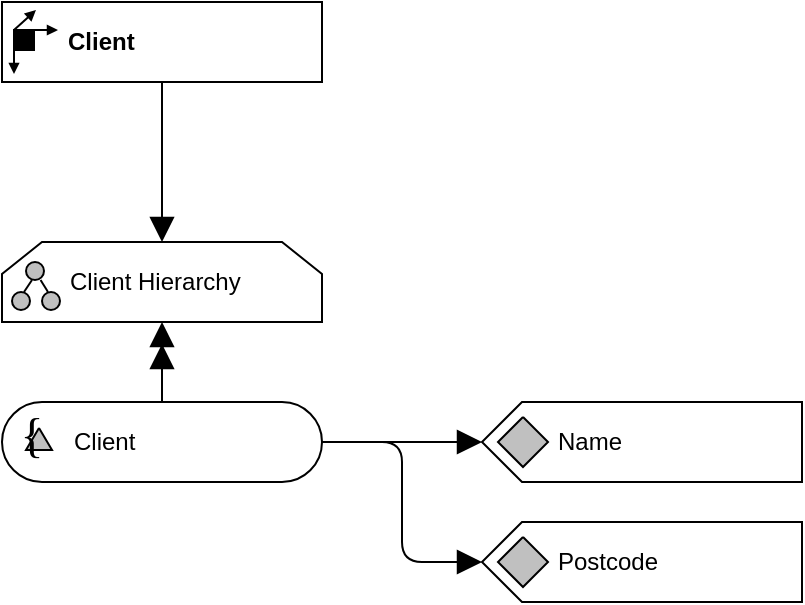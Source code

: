 <mxfile version="25.0.3">
  <diagram name="Seite-1" id="CCC2z3hEY1J2GmuJgtqm">
    <mxGraphModel dx="1293" dy="697" grid="1" gridSize="10" guides="1" tooltips="1" connect="1" arrows="1" fold="1" page="1" pageScale="1" pageWidth="827" pageHeight="1169" math="0" shadow="0">
      <root>
        <mxCell id="0" />
        <mxCell id="1" parent="0" />
        <object label="Client" btelligentShapeType="Dimension" btelligentLibrary="ADAPT" id="Q3E0rVoIe7EGEsI8NTwv-1">
          <mxCell style="group;fillColor=default;verticalAlign=middle;align=left;spacingLeft=31;fontStyle=1;connectable=1;whiteSpace=wrap;" vertex="1" connectable="0" parent="1">
            <mxGeometry x="120" y="120" width="160" height="40" as="geometry" />
          </mxCell>
        </object>
        <object label="GGG" id="Q3E0rVoIe7EGEsI8NTwv-2">
          <mxCell style="rounded=0;whiteSpace=wrap;html=1;noLabel=1;container=0;editable=0;movable=1;resizable=1;rotatable=1;deletable=1;locked=0;connectable=0;fillColor=none;" vertex="1" parent="Q3E0rVoIe7EGEsI8NTwv-1">
            <mxGeometry width="160" height="40" as="geometry" />
          </mxCell>
        </object>
        <mxCell id="Q3E0rVoIe7EGEsI8NTwv-3" value="" style="rounded=0;whiteSpace=wrap;html=1;fillColor=#000000;fontColor=#ffffff;strokeColor=#000000;strokeWidth=1;deletable=1;cloneable=0;movable=1;editable=1;resizable=1;rotatable=1;locked=0;connectable=1;container=0;expand=0;recursiveResize=0;allowArrows=0;" vertex="1" parent="Q3E0rVoIe7EGEsI8NTwv-1">
          <mxGeometry x="6.0" y="14" width="10" height="10" as="geometry" />
        </mxCell>
        <mxCell id="Q3E0rVoIe7EGEsI8NTwv-4" value="" style="endArrow=block;html=1;rounded=0;endFill=1;startSize=2;endSize=3;strokeWidth=1;deletable=1;cloneable=0;movable=1;editable=1;resizable=1;rotatable=1;locked=0;connectable=1;" edge="1" parent="Q3E0rVoIe7EGEsI8NTwv-1">
          <mxGeometry width="50" height="50" relative="1" as="geometry">
            <mxPoint x="15.0" y="14" as="sourcePoint" />
            <mxPoint x="28.0" y="14" as="targetPoint" />
          </mxGeometry>
        </mxCell>
        <mxCell id="Q3E0rVoIe7EGEsI8NTwv-5" value="" style="endArrow=block;html=1;rounded=0;endFill=1;startSize=2;endSize=3;strokeWidth=1;deletable=1;cloneable=0;movable=1;editable=1;resizable=1;rotatable=1;locked=0;connectable=1;" edge="1" parent="Q3E0rVoIe7EGEsI8NTwv-1">
          <mxGeometry width="50" height="50" relative="1" as="geometry">
            <mxPoint x="6.0" y="22" as="sourcePoint" />
            <mxPoint x="6.0" y="36" as="targetPoint" />
          </mxGeometry>
        </mxCell>
        <mxCell id="Q3E0rVoIe7EGEsI8NTwv-6" value="" style="endArrow=block;html=1;rounded=0;endFill=1;startSize=2;endSize=3;strokeWidth=1;deletable=1;cloneable=0;movable=1;editable=1;resizable=1;rotatable=1;locked=0;connectable=1;" edge="1" parent="Q3E0rVoIe7EGEsI8NTwv-1">
          <mxGeometry width="50" height="50" relative="1" as="geometry">
            <mxPoint x="6.0" y="14" as="sourcePoint" />
            <mxPoint x="17.0" y="4" as="targetPoint" />
          </mxGeometry>
        </mxCell>
        <object label="Client Hierarchy" btelligentShapeType="Hierarchy" btelligentLibrary="ADAPT" id="Q3E0rVoIe7EGEsI8NTwv-7">
          <mxCell style="group;fillColor=default;verticalAlign=middle;align=left;spacingLeft=32;connectable=1;whiteSpace=wrap;" vertex="1" connectable="0" parent="1">
            <mxGeometry x="120" y="240" width="160" height="40" as="geometry" />
          </mxCell>
        </object>
        <mxCell id="Q3E0rVoIe7EGEsI8NTwv-8" value="Hierarchy" style="shape=loopLimit;whiteSpace=wrap;html=1;size=20;verticalAlign=middle;spacingLeft=37;align=left;container=0;fillColor=none;noLabel=1;editable=0;movable=1;resizable=1;rotatable=1;deletable=1;locked=0;connectable=0;" vertex="1" parent="Q3E0rVoIe7EGEsI8NTwv-7">
          <mxGeometry width="160" height="40" as="geometry" />
        </mxCell>
        <mxCell id="Q3E0rVoIe7EGEsI8NTwv-9" value="" style="group;movable=1;resizable=1;rotatable=1;deletable=1;editable=1;locked=0;connectable=1;" vertex="1" connectable="0" parent="Q3E0rVoIe7EGEsI8NTwv-7">
          <mxGeometry x="5" y="10" width="24" height="24" as="geometry" />
        </mxCell>
        <mxCell id="Q3E0rVoIe7EGEsI8NTwv-10" style="vsdxID=8;fillColor=#C0C0C0;gradientColor=none;shape=stencil(rVFBDsIwDHtNj5VCK14wxj8ilm0VZZ3SAuX3tAoIBhwQ4mbHjhMlyjZxxJmUgZg47OnsujQqu1HGuGkkdqkgZVtlmz4wDRyOUyd8xuqs6BBONSFLH9QOAxdha6FbcSLvisR5oQEvvfegFXyMgqwxu6g5JEwuTIupHnkgXcbo3uNwyxEpnonmt/Ivi/1nLfhirQIeZ+6d9/KlZ/31LaUkL7XtFQ==);strokeColor=#000000;spacingTop=-3;spacingBottom=-3;spacingLeft=-3;spacingRight=-3;points=[];labelBackgroundColor=none;rounded=0;html=1;whiteSpace=wrap;container=0;" vertex="1" parent="Q3E0rVoIe7EGEsI8NTwv-9">
          <mxGeometry y="15" width="9" height="9" as="geometry" />
        </mxCell>
        <mxCell id="Q3E0rVoIe7EGEsI8NTwv-11" style="vsdxID=9;fillColor=#C0C0C0;gradientColor=none;shape=stencil(rVFBDsIwDHtNj5VCK14wxj8ilm0VZZ3SAuX3tAoIBhwQ4mbHjhMlyjZxxJmUgZg47OnsujQqu1HGuGkkdqkgZVtlmz4wDRyOUyd8xuqs6BBONSFLH9QOAxdha6FbcSLvisR5oQEvvfegFXyMgqwxu6g5JEwuTIupHnkgXcbo3uNwyxEpnonmt/Ivi/1nLfhirQIeZ+6d9/KlZ/31LaUkL7XtFQ==);strokeColor=#000000;spacingTop=-3;spacingBottom=-3;spacingLeft=-3;spacingRight=-3;points=[];labelBackgroundColor=none;rounded=0;html=1;whiteSpace=wrap;container=0;" vertex="1" parent="Q3E0rVoIe7EGEsI8NTwv-9">
          <mxGeometry x="15" y="15" width="9" height="9" as="geometry" />
        </mxCell>
        <mxCell id="Q3E0rVoIe7EGEsI8NTwv-12" style="vsdxID=10;fillColor=#C0C0C0;gradientColor=none;shape=stencil(rVFBDsIwDHtNj5VCK14wxj8ilm0VZZ3SAuX3tAoIBhwQ4mbHjhMlyjZxxJmUgZg47OnsujQqu1HGuGkkdqkgZVtlmz4wDRyOUyd8xuqs6BBONSFLH9QOAxdha6FbcSLvisR5oQEvvfegFXyMgqwxu6g5JEwuTIupHnkgXcbo3uNwyxEpnonmt/Ivi/1nLfhirQIeZ+6d9/KlZ/31LaUkL7XtFQ==);strokeColor=#000000;spacingTop=-3;spacingBottom=-3;spacingLeft=-3;spacingRight=-3;points=[];labelBackgroundColor=none;rounded=0;html=1;whiteSpace=wrap;container=0;" vertex="1" parent="Q3E0rVoIe7EGEsI8NTwv-9">
          <mxGeometry x="7" width="9" height="9" as="geometry" />
        </mxCell>
        <mxCell id="Q3E0rVoIe7EGEsI8NTwv-13" value="" style="vsdxID=11;edgeStyle=none;startArrow=none;endArrow=none;startSize=5;endSize=5;strokeColor=#000000;spacingTop=-3;spacingBottom=-3;spacingLeft=-3;spacingRight=-3;verticalAlign=middle;html=1;labelBackgroundColor=none;rounded=0;" edge="1" parent="Q3E0rVoIe7EGEsI8NTwv-9">
          <mxGeometry relative="1" as="geometry">
            <Array as="points" />
            <mxPoint x="6" y="15" as="sourcePoint" />
            <mxPoint x="10" y="9" as="targetPoint" />
          </mxGeometry>
        </mxCell>
        <mxCell id="Q3E0rVoIe7EGEsI8NTwv-14" value="" style="vsdxID=12;edgeStyle=none;startArrow=none;endArrow=none;startSize=5;endSize=5;strokeColor=#000000;spacingTop=-3;spacingBottom=-3;spacingLeft=-3;spacingRight=-3;verticalAlign=middle;html=1;labelBackgroundColor=none;rounded=0;" edge="1" parent="Q3E0rVoIe7EGEsI8NTwv-9" target="Q3E0rVoIe7EGEsI8NTwv-12">
          <mxGeometry relative="1" as="geometry">
            <Array as="points" />
            <mxPoint x="18" y="15" as="sourcePoint" />
            <mxPoint x="15" y="9" as="targetPoint" />
          </mxGeometry>
        </mxCell>
        <object label="Client" btelligentShapeType="HierarchyLevel" btelligentLibrary="ADAPT" id="Q3E0rVoIe7EGEsI8NTwv-15">
          <mxCell style="group;fillColor=default;verticalAlign=middle;align=left;spacingLeft=34;connectable=1;whiteSpace=wrap;" vertex="1" connectable="0" parent="1">
            <mxGeometry x="120" y="320" width="160" height="40" as="geometry" />
          </mxCell>
        </object>
        <mxCell id="Q3E0rVoIe7EGEsI8NTwv-16" value="" style="group;movable=0;resizable=0;rotatable=0;deletable=0;editable=0;locked=1;connectable=0;" vertex="1" connectable="0" parent="Q3E0rVoIe7EGEsI8NTwv-15">
          <mxGeometry x="3" y="2" width="30" height="30" as="geometry" />
        </mxCell>
        <mxCell id="Q3E0rVoIe7EGEsI8NTwv-17" value="&lt;div style=&quot;font-size: 1px&quot;&gt;&lt;/div&gt;" style="verticalAlign=middle;align=center;overflow=width;vsdxID=9;fillColor=#C0C0C0;gradientColor=none;shape=stencil(UzV2Ls5ILEhVNTIoLinKz04tz0wpyVA1dlE1MsrMy0gtyiwBslSNXVWNndPyi1LTi/JL81Ig/IJEkEoQKze/DGRCBUSfqQFIi5FBJYQL4blBVOZk5iGpRFVoaIBHKUySKMX4XABkIByelpmTA/E3sjy6R4FCkEAydgUA);strokeColor=#000000;spacingTop=-3;spacingBottom=-3;spacingLeft=-3;spacingRight=-3;points=[];labelBackgroundColor=none;rounded=0;html=1;whiteSpace=wrap;container=0;" vertex="1" parent="Q3E0rVoIe7EGEsI8NTwv-16">
          <mxGeometry x="9" y="11" width="13" height="11" as="geometry" />
        </mxCell>
        <mxCell id="Q3E0rVoIe7EGEsI8NTwv-18" value="&lt;div style=&quot;font-size: 24px;&quot;&gt;&lt;font style=&quot;font-size: 24px; font-family: Calibri; color: rgb(0, 0, 0); direction: ltr; letter-spacing: 0px; line-height: 120%; opacity: 1;&quot;&gt;{&amp;nbsp;  }&lt;br style=&quot;font-size: 24px;&quot;&gt;&lt;/font&gt;&lt;/div&gt;" style="verticalAlign=middle;align=center;overflow=width;vsdxID=10;fillColor=none;gradientColor=none;shape=stencil(nZBLDoAgDERP0z3SIyjew0SURgSD+Lu9kMZoXLhwN9O+tukAlrNpJg1SzDH4QW/URgNYgZTkjA4UkwJUgGXng+6DX1zLfmoymdXo17xh5zmRJ6Q42BWCfc2oJfdAr+Yv+AP9Cb7OJ3H/2JG1HNGz/84klThPVCc=);strokeColor=none;spacingTop=0;spacingBottom=0;spacingLeft=0;spacingRight=0;points=[];labelBackgroundColor=none;rounded=0;html=1;whiteSpace=wrap;container=0;fontSize=24;fontStyle=0;horizontal=1;" vertex="1" parent="Q3E0rVoIe7EGEsI8NTwv-16">
          <mxGeometry width="30" height="30" as="geometry" />
        </mxCell>
        <object label="" ADAPT="Hierarchy Level" id="Q3E0rVoIe7EGEsI8NTwv-19">
          <mxCell style="rounded=1;whiteSpace=wrap;html=1;arcSize=50;fillColor=none;noLabel=1;connectable=0;editable=0;" vertex="1" parent="Q3E0rVoIe7EGEsI8NTwv-15">
            <mxGeometry width="160" height="40" as="geometry" />
          </mxCell>
        </object>
        <object label="Postcode" btelligentShapeType="Attribute" btelligentLibrary="ADAPT" id="Q3E0rVoIe7EGEsI8NTwv-20">
          <mxCell style="group;fillColor=default;connectable=1;verticalAlign=middle;align=left;spacingLeft=36;whiteSpace=wrap;spacingRight=2;" vertex="1" connectable="0" parent="1">
            <mxGeometry x="360" y="380" width="160" height="40" as="geometry" />
          </mxCell>
        </object>
        <object label="" ADAPT="Attribute" id="Q3E0rVoIe7EGEsI8NTwv-21">
          <mxCell style="shape=singleArrow;direction=west;whiteSpace=wrap;html=1;arrowWidth=1;arrowSize=0.125;align=left;spacingLeft=37;container=0;fillColor=none;noLabel=1;connectable=0;editable=0;" vertex="1" parent="Q3E0rVoIe7EGEsI8NTwv-20">
            <mxGeometry width="160" height="40" as="geometry" />
          </mxCell>
        </object>
        <mxCell id="Q3E0rVoIe7EGEsI8NTwv-22" style="vsdxID=7;fillColor=#C0C0C0;gradientColor=none;shape=stencil(nZBNDoQgDIVP0z3SeALFe5iI0gwDBvHv9kIaM+rCxezea7++pA+wmkw7apBiisF/9EpdNIA1SEnO6EAxKUAFWPU+6CH42XXsxzaTWX39khM2vitFPpFiZ8uuYdKSu5B3sHwhH5mFeGHP5R+5NzKJ34s9WcsNXffPStKI60R1AA==);strokeColor=#000000;spacingTop=-3;spacingBottom=-3;spacingLeft=-3;spacingRight=-3;points=[];labelBackgroundColor=none;rounded=0;html=1;whiteSpace=wrap;container=0;" vertex="1" parent="Q3E0rVoIe7EGEsI8NTwv-20">
          <mxGeometry x="8" y="7.5" width="25" height="25" as="geometry" />
        </mxCell>
        <object label="Name" btelligentShapeType="Attribute" btelligentLibrary="ADAPT" id="Q3E0rVoIe7EGEsI8NTwv-23">
          <mxCell style="group;fillColor=default;connectable=1;verticalAlign=middle;align=left;spacingLeft=36;whiteSpace=wrap;spacingRight=2;" vertex="1" connectable="0" parent="1">
            <mxGeometry x="360" y="320" width="160" height="40" as="geometry" />
          </mxCell>
        </object>
        <object label="" ADAPT="Attribute" id="Q3E0rVoIe7EGEsI8NTwv-24">
          <mxCell style="shape=singleArrow;direction=west;whiteSpace=wrap;html=1;arrowWidth=1;arrowSize=0.125;align=left;spacingLeft=37;container=0;fillColor=none;noLabel=1;connectable=0;editable=0;" vertex="1" parent="Q3E0rVoIe7EGEsI8NTwv-23">
            <mxGeometry width="160" height="40" as="geometry" />
          </mxCell>
        </object>
        <mxCell id="Q3E0rVoIe7EGEsI8NTwv-25" style="vsdxID=7;fillColor=#C0C0C0;gradientColor=none;shape=stencil(nZBNDoQgDIVP0z3SeALFe5iI0gwDBvHv9kIaM+rCxezea7++pA+wmkw7apBiisF/9EpdNIA1SEnO6EAxKUAFWPU+6CH42XXsxzaTWX39khM2vitFPpFiZ8uuYdKSu5B3sHwhH5mFeGHP5R+5NzKJ34s9WcsNXffPStKI60R1AA==);strokeColor=#000000;spacingTop=-3;spacingBottom=-3;spacingLeft=-3;spacingRight=-3;points=[];labelBackgroundColor=none;rounded=0;html=1;whiteSpace=wrap;container=0;" vertex="1" parent="Q3E0rVoIe7EGEsI8NTwv-23">
          <mxGeometry x="8" y="7.5" width="25" height="25" as="geometry" />
        </mxCell>
        <UserObject label="" btelligentShapeType="LoosePrecedence" btelligentLibrary="ADAPT" id="Q3E0rVoIe7EGEsI8NTwv-26">
          <mxCell style="vsdxID=5;startArrow=none;endArrow=block;startSize=10;endSize=10;strokeColor=#000000;spacingTop=2;spacingBottom=2;spacingLeft=2;spacingRight=2;verticalAlign=middle;html=1;labelBackgroundColor=#FFFFFF;rounded=1;jumpStyle=arc;startFill=0;endFill=1;fontStyle=2;labelBorderColor=none;edgeStyle=orthogonalEdgeStyle;" edge="1" parent="1" source="Q3E0rVoIe7EGEsI8NTwv-1" target="Q3E0rVoIe7EGEsI8NTwv-7">
            <mxGeometry relative="1" as="geometry">
              <mxPoint x="80" y="220" as="sourcePoint" />
              <mxPoint x="80" y="280" as="targetPoint" />
              <mxPoint as="offset" />
            </mxGeometry>
          </mxCell>
        </UserObject>
        <UserObject label="" btelligentLibrary="ADAPT" btelligentShapeType="StrictPrecedence" id="Q3E0rVoIe7EGEsI8NTwv-27">
          <mxCell style="vsdxID=5;edgeStyle=orthogonalEdgeStyle;startArrow=doubleBlock;endArrow=none;startSize=10;endSize=0;strokeColor=#000000;spacingTop=2;spacingBottom=2;spacingLeft=2;spacingRight=2;verticalAlign=middle;html=1;labelBackgroundColor=#FFFFFF;rounded=1;jumpStyle=arc;startFill=1;fontStyle=2" edge="1" parent="1" source="Q3E0rVoIe7EGEsI8NTwv-7" target="Q3E0rVoIe7EGEsI8NTwv-15">
            <mxGeometry x="0.25" relative="1" as="geometry">
              <mxPoint x="410" y="180" as="sourcePoint" />
              <mxPoint x="410" y="260" as="targetPoint" />
              <mxPoint as="offset" />
            </mxGeometry>
          </mxCell>
        </UserObject>
        <UserObject label="" btelligentShapeType="LoosePrecedence" btelligentLibrary="ADAPT" id="Q3E0rVoIe7EGEsI8NTwv-31">
          <mxCell style="vsdxID=5;startArrow=none;endArrow=block;startSize=10;endSize=10;strokeColor=#000000;spacingTop=2;spacingBottom=2;spacingLeft=2;spacingRight=2;verticalAlign=middle;html=1;labelBackgroundColor=#FFFFFF;rounded=1;jumpStyle=arc;startFill=0;endFill=1;fontStyle=2;labelBorderColor=none;edgeStyle=orthogonalEdgeStyle;" edge="1" parent="1" source="Q3E0rVoIe7EGEsI8NTwv-15" target="Q3E0rVoIe7EGEsI8NTwv-23">
            <mxGeometry relative="1" as="geometry">
              <mxPoint x="220" y="340" as="sourcePoint" />
              <mxPoint x="220" y="400" as="targetPoint" />
              <mxPoint as="offset" />
            </mxGeometry>
          </mxCell>
        </UserObject>
        <UserObject label="" btelligentShapeType="LoosePrecedence" btelligentLibrary="ADAPT" id="Q3E0rVoIe7EGEsI8NTwv-32">
          <mxCell style="vsdxID=5;startArrow=none;endArrow=block;startSize=10;endSize=10;strokeColor=#000000;spacingTop=2;spacingBottom=2;spacingLeft=2;spacingRight=2;verticalAlign=middle;html=1;labelBackgroundColor=#FFFFFF;rounded=1;jumpStyle=arc;startFill=0;endFill=1;fontStyle=2;labelBorderColor=none;edgeStyle=orthogonalEdgeStyle;" edge="1" parent="1" source="Q3E0rVoIe7EGEsI8NTwv-15" target="Q3E0rVoIe7EGEsI8NTwv-20">
            <mxGeometry relative="1" as="geometry">
              <mxPoint x="290" y="350" as="sourcePoint" />
              <mxPoint x="370" y="350" as="targetPoint" />
              <mxPoint as="offset" />
              <Array as="points">
                <mxPoint x="320" y="340" />
                <mxPoint x="320" y="400" />
              </Array>
            </mxGeometry>
          </mxCell>
        </UserObject>
      </root>
    </mxGraphModel>
  </diagram>
</mxfile>
